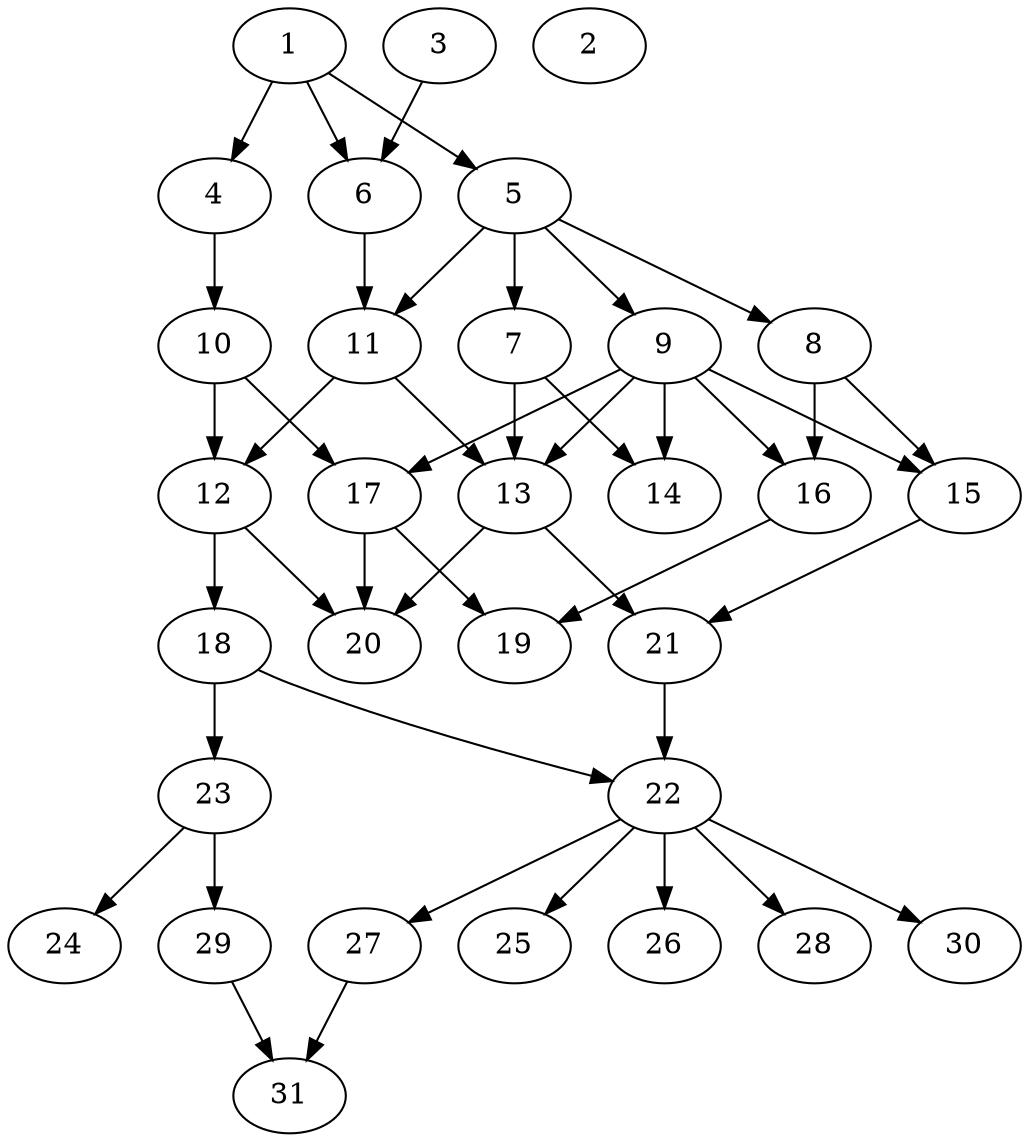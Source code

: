 // DAG (tier=2-normal, mode=data, n=31, ccr=0.432, fat=0.537, density=0.462, regular=0.492, jump=0.186, mindata=2097152, maxdata=16777216)
// DAG automatically generated by daggen at Sun Aug 24 16:33:34 2025
// /home/ermia/Project/Environments/daggen/bin/daggen --dot --ccr 0.432 --fat 0.537 --regular 0.492 --density 0.462 --jump 0.186 --mindata 2097152 --maxdata 16777216 -n 31 
digraph G {
  1 [size="215516521177284608000", alpha="0.04", expect_size="107758260588642304000"]
  1 -> 4 [size ="287570080563200"]
  1 -> 5 [size ="287570080563200"]
  1 -> 6 [size ="287570080563200"]
  2 [size="28472315490632466432", alpha="0.10", expect_size="14236157745316233216"]
  3 [size="2623421537413792", alpha="0.06", expect_size="1311710768706896"]
  3 -> 6 [size ="100019126403072"]
  4 [size="1206821578932198144", alpha="0.07", expect_size="603410789466099072"]
  4 -> 10 [size ="1896002877390848"]
  5 [size="1070523818679730176000", alpha="0.04", expect_size="535261909339865088000"]
  5 -> 7 [size ="837183917260800"]
  5 -> 8 [size ="837183917260800"]
  5 -> 9 [size ="837183917260800"]
  5 -> 11 [size ="837183917260800"]
  6 [size="3538312771170136489984", alpha="0.01", expect_size="1769156385585068244992"]
  6 -> 11 [size ="1857608260517888"]
  7 [size="549423576837603008", alpha="0.16", expect_size="274711788418801504"]
  7 -> 13 [size ="854028242124800"]
  7 -> 14 [size ="854028242124800"]
  8 [size="3698829304349576", alpha="0.07", expect_size="1849414652174788"]
  8 -> 15 [size ="105003930877952"]
  8 -> 16 [size ="105003930877952"]
  9 [size="432508935246212608", alpha="0.06", expect_size="216254467623106304"]
  9 -> 13 [size ="233064395440128"]
  9 -> 14 [size ="233064395440128"]
  9 -> 15 [size ="233064395440128"]
  9 -> 16 [size ="233064395440128"]
  9 -> 17 [size ="233064395440128"]
  10 [size="644399404924534784000", alpha="0.11", expect_size="322199702462267392000"]
  10 -> 12 [size ="596842958028800"]
  10 -> 17 [size ="596842958028800"]
  11 [size="73505499034305936", alpha="0.15", expect_size="36752749517152968"]
  11 -> 12 [size ="1650044436480000"]
  11 -> 13 [size ="1650044436480000"]
  12 [size="12760464941983584", alpha="0.06", expect_size="6380232470991792"]
  12 -> 18 [size ="1367526176980992"]
  12 -> 20 [size ="1367526176980992"]
  13 [size="88433180118000384", alpha="0.02", expect_size="44216590059000192"]
  13 -> 20 [size ="193434623148032"]
  13 -> 21 [size ="193434623148032"]
  14 [size="13279976260573564", alpha="0.02", expect_size="6639988130286782"]
  15 [size="224245075690586636288", alpha="0.08", expect_size="112122537845293318144"]
  15 -> 21 [size ="295283103629312"]
  16 [size="285318641286786318336", alpha="0.11", expect_size="142659320643393159168"]
  16 -> 19 [size ="346718289788928"]
  17 [size="4731538031357294", alpha="0.13", expect_size="2365769015678647"]
  17 -> 19 [size ="187756852543488"]
  17 -> 20 [size ="187756852543488"]
  18 [size="2798623847171460431872", alpha="0.13", expect_size="1399311923585730215936"]
  18 -> 22 [size ="1588740648599552"]
  18 -> 23 [size ="1588740648599552"]
  19 [size="130314724717925968", alpha="0.00", expect_size="65157362358962984"]
  20 [size="2239695463126954", alpha="0.05", expect_size="1119847731563477"]
  21 [size="910750399286952853504", alpha="0.01", expect_size="455375199643476426752"]
  21 -> 22 [size ="751662528462848"]
  22 [size="1470730544409902", alpha="0.06", expect_size="735365272204951"]
  22 -> 25 [size ="43416289280000"]
  22 -> 26 [size ="43416289280000"]
  22 -> 27 [size ="43416289280000"]
  22 -> 28 [size ="43416289280000"]
  22 -> 30 [size ="43416289280000"]
  23 [size="241687015779611967488", alpha="0.12", expect_size="120843507889805983744"]
  23 -> 24 [size ="310402730688512"]
  23 -> 29 [size ="310402730688512"]
  24 [size="1408206035462509297664", alpha="0.16", expect_size="704103017731254648832"]
  25 [size="76566460632332144", alpha="0.11", expect_size="38283230316166072"]
  26 [size="1701079821634821376", alpha="0.17", expect_size="850539910817410688"]
  27 [size="1540267460545843560448", alpha="0.14", expect_size="770133730272921780224"]
  27 -> 31 [size ="1066974599708672"]
  28 [size="1252396376454755", alpha="0.11", expect_size="626198188227377"]
  29 [size="56194969737978640", alpha="0.01", expect_size="28097484868989320"]
  29 -> 31 [size ="57275477655552"]
  30 [size="3051447807454004224", alpha="0.00", expect_size="1525723903727002112"]
  31 [size="558145015788331456", alpha="0.08", expect_size="279072507894165728"]
}